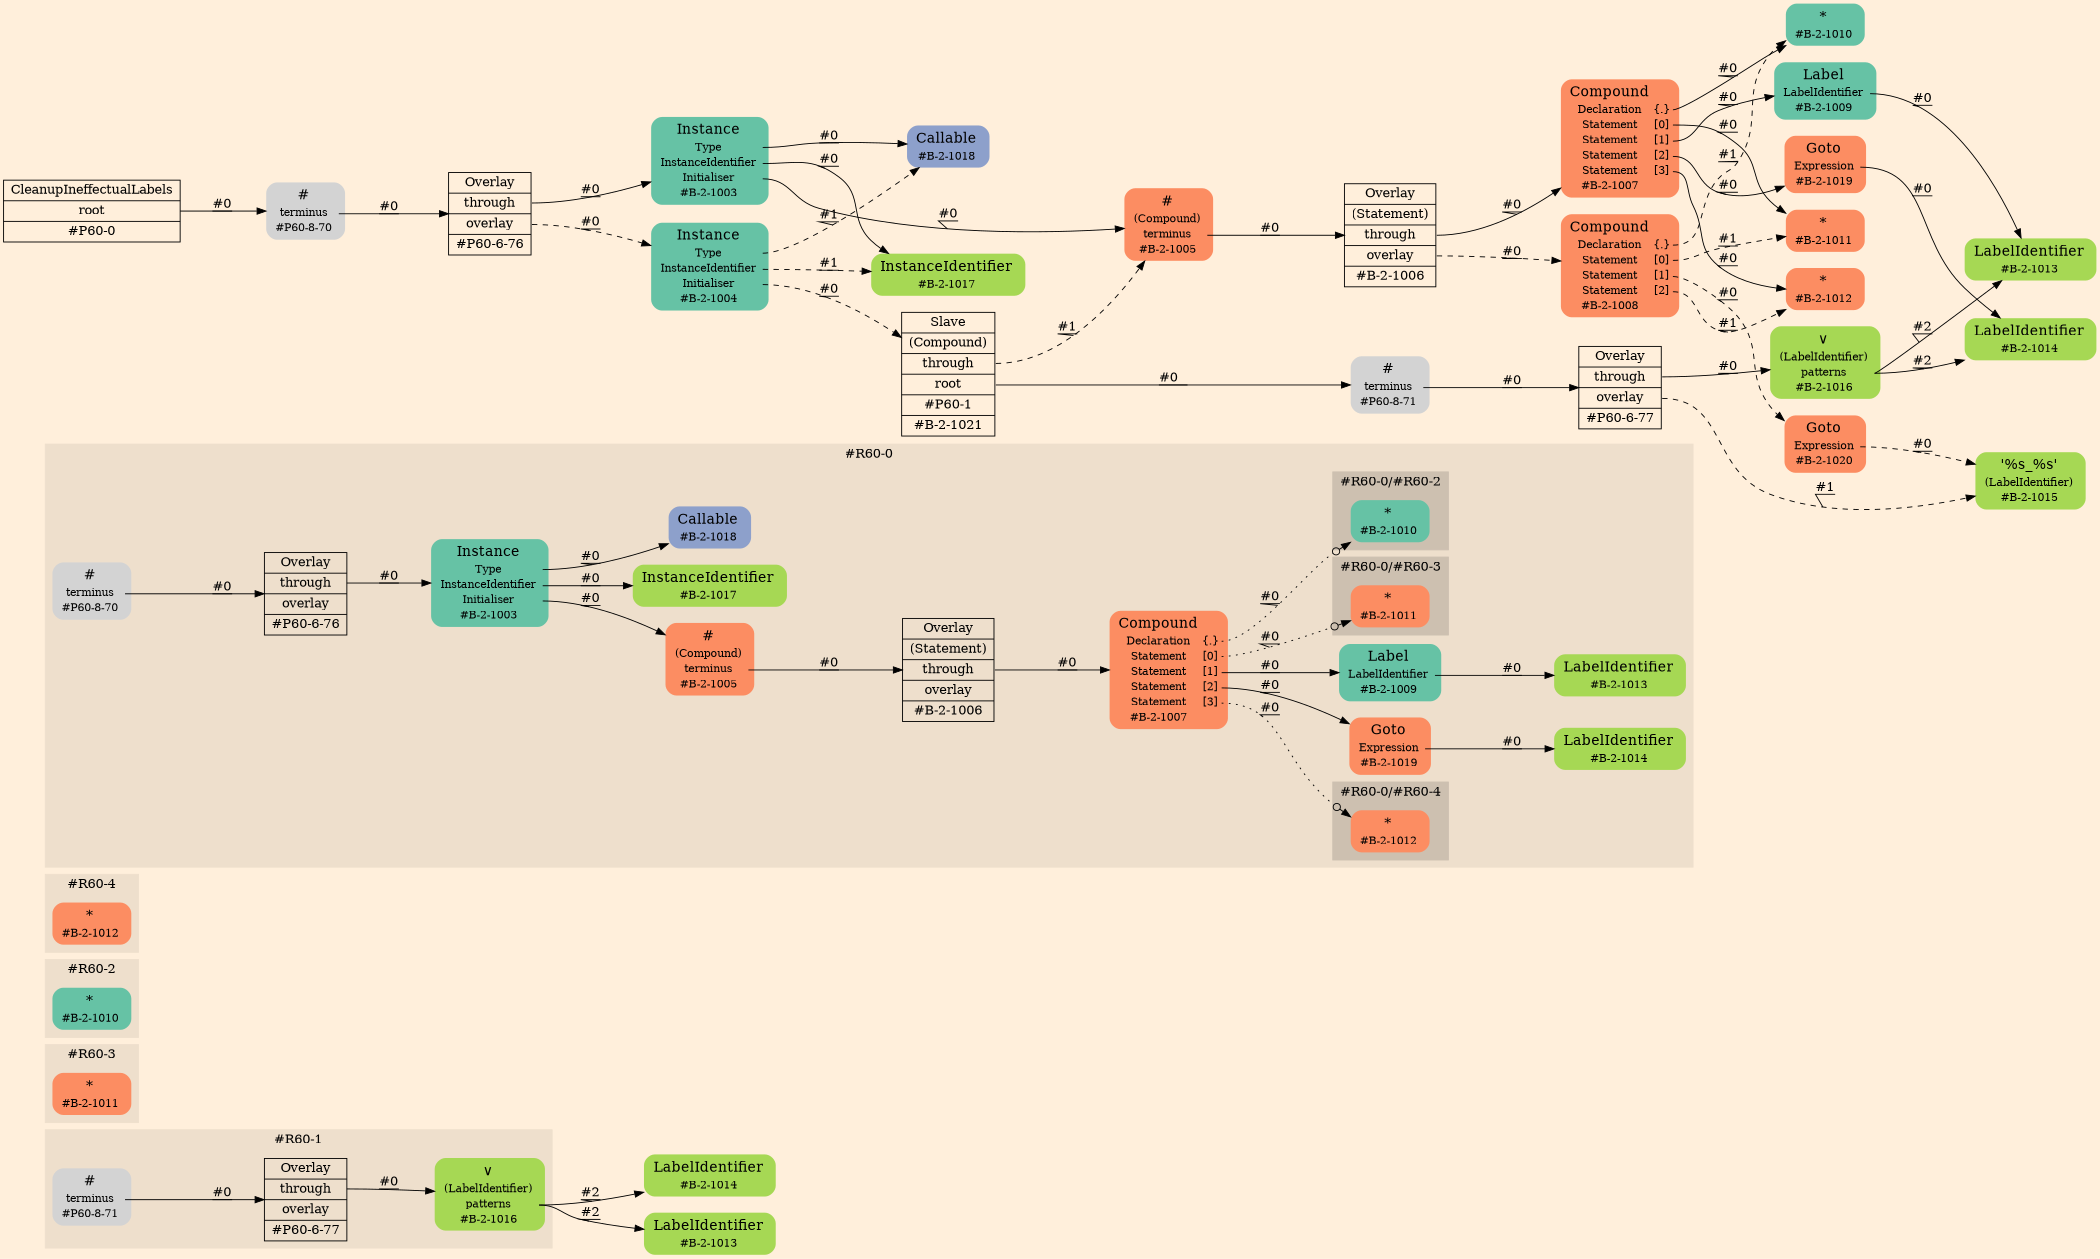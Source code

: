 digraph Inferno {
graph [
    rankdir = "LR"
    ranksep = 1.0
    size = "14,20"
    bgcolor = antiquewhite1
    color = black
    fontcolor = black
];
node [
];
// -------------------- figure #R60-1 --------------------
"#R60-1/#B-2-1014" [
    shape = "plaintext"
    fillcolor = "/set28/5"
    label = <<TABLE BORDER="0" CELLBORDER="0" CELLSPACING="0">
     <TR><TD><FONT POINT-SIZE="16.0">LabelIdentifier</FONT></TD><TD></TD></TR>
     <TR><TD>#B-2-1014</TD><TD PORT="port0"></TD></TR>
    </TABLE>>
    style = "rounded,filled"
    fontsize = "12"
];

"#R60-1/#B-2-1013" [
    shape = "plaintext"
    fillcolor = "/set28/5"
    label = <<TABLE BORDER="0" CELLBORDER="0" CELLSPACING="0">
     <TR><TD><FONT POINT-SIZE="16.0">LabelIdentifier</FONT></TD><TD></TD></TR>
     <TR><TD>#B-2-1013</TD><TD PORT="port0"></TD></TR>
    </TABLE>>
    style = "rounded,filled"
    fontsize = "12"
];

subgraph "cluster#R60-1" {
    label = "#R60-1"
    style = "filled"
    color = antiquewhite2
    "#R60-1/#P60-6-77" [
        shape = "record"
        fillcolor = antiquewhite2
        label = "<fixed> Overlay | <port0> through | <port1> overlay | <port2> #P60-6-77"
        style = "filled"
        fontsize = "14"
        color = black
        fontcolor = black
    ];
    
    "#R60-1/#B-2-1016" [
        shape = "plaintext"
        fillcolor = "/set28/5"
        label = <<TABLE BORDER="0" CELLBORDER="0" CELLSPACING="0">
         <TR><TD><FONT POINT-SIZE="16.0">∨</FONT></TD><TD></TD></TR>
         <TR><TD>(LabelIdentifier)</TD><TD PORT="port0"></TD></TR>
         <TR><TD>patterns</TD><TD PORT="port1"></TD></TR>
         <TR><TD>#B-2-1016</TD><TD PORT="port2"></TD></TR>
        </TABLE>>
        style = "rounded,filled"
        fontsize = "12"
    ];
    
    "#R60-1/#P60-8-71" [
        shape = "plaintext"
        label = <<TABLE BORDER="0" CELLBORDER="0" CELLSPACING="0">
         <TR><TD><FONT POINT-SIZE="16.0">#</FONT></TD><TD></TD></TR>
         <TR><TD>terminus</TD><TD PORT="port0"></TD></TR>
         <TR><TD>#P60-8-71</TD><TD PORT="port1"></TD></TR>
        </TABLE>>
        style = "rounded,filled"
        fontsize = "12"
    ];
    
}


// -------------------- figure #R60-3 --------------------
subgraph "cluster#R60-3" {
    label = "#R60-3"
    style = "filled"
    color = antiquewhite2
    "#R60-3/#B-2-1011" [
        shape = "plaintext"
        fillcolor = "/set28/2"
        label = <<TABLE BORDER="0" CELLBORDER="0" CELLSPACING="0">
         <TR><TD><FONT POINT-SIZE="16.0">*</FONT></TD><TD></TD></TR>
         <TR><TD>#B-2-1011</TD><TD PORT="port0"></TD></TR>
        </TABLE>>
        style = "rounded,filled"
        fontsize = "12"
    ];
    
}


// -------------------- figure #R60-2 --------------------
subgraph "cluster#R60-2" {
    label = "#R60-2"
    style = "filled"
    color = antiquewhite2
    "#R60-2/#B-2-1010" [
        shape = "plaintext"
        fillcolor = "/set28/1"
        label = <<TABLE BORDER="0" CELLBORDER="0" CELLSPACING="0">
         <TR><TD><FONT POINT-SIZE="16.0">*</FONT></TD><TD></TD></TR>
         <TR><TD>#B-2-1010</TD><TD PORT="port0"></TD></TR>
        </TABLE>>
        style = "rounded,filled"
        fontsize = "12"
    ];
    
}


// -------------------- figure #R60-4 --------------------
subgraph "cluster#R60-4" {
    label = "#R60-4"
    style = "filled"
    color = antiquewhite2
    "#R60-4/#B-2-1012" [
        shape = "plaintext"
        fillcolor = "/set28/2"
        label = <<TABLE BORDER="0" CELLBORDER="0" CELLSPACING="0">
         <TR><TD><FONT POINT-SIZE="16.0">*</FONT></TD><TD></TD></TR>
         <TR><TD>#B-2-1012</TD><TD PORT="port0"></TD></TR>
        </TABLE>>
        style = "rounded,filled"
        fontsize = "12"
    ];
    
}


// -------------------- figure #R60-0 --------------------
subgraph "cluster#R60-0" {
    label = "#R60-0"
    style = "filled"
    color = antiquewhite2
    "#R60-0/#B-2-1014" [
        shape = "plaintext"
        fillcolor = "/set28/5"
        label = <<TABLE BORDER="0" CELLBORDER="0" CELLSPACING="0">
         <TR><TD><FONT POINT-SIZE="16.0">LabelIdentifier</FONT></TD><TD></TD></TR>
         <TR><TD>#B-2-1014</TD><TD PORT="port0"></TD></TR>
        </TABLE>>
        style = "rounded,filled"
        fontsize = "12"
    ];
    
    "#R60-0/#P60-6-76" [
        shape = "record"
        fillcolor = antiquewhite2
        label = "<fixed> Overlay | <port0> through | <port1> overlay | <port2> #P60-6-76"
        style = "filled"
        fontsize = "14"
        color = black
        fontcolor = black
    ];
    
    "#R60-0/#B-2-1017" [
        shape = "plaintext"
        fillcolor = "/set28/5"
        label = <<TABLE BORDER="0" CELLBORDER="0" CELLSPACING="0">
         <TR><TD><FONT POINT-SIZE="16.0">InstanceIdentifier</FONT></TD><TD></TD></TR>
         <TR><TD>#B-2-1017</TD><TD PORT="port0"></TD></TR>
        </TABLE>>
        style = "rounded,filled"
        fontsize = "12"
    ];
    
    "#R60-0/#B-2-1007" [
        shape = "plaintext"
        fillcolor = "/set28/2"
        label = <<TABLE BORDER="0" CELLBORDER="0" CELLSPACING="0">
         <TR><TD><FONT POINT-SIZE="16.0">Compound</FONT></TD><TD></TD></TR>
         <TR><TD>Declaration</TD><TD PORT="port0">{.}</TD></TR>
         <TR><TD>Statement</TD><TD PORT="port1">[0]</TD></TR>
         <TR><TD>Statement</TD><TD PORT="port2">[1]</TD></TR>
         <TR><TD>Statement</TD><TD PORT="port3">[2]</TD></TR>
         <TR><TD>Statement</TD><TD PORT="port4">[3]</TD></TR>
         <TR><TD>#B-2-1007</TD><TD PORT="port5"></TD></TR>
        </TABLE>>
        style = "rounded,filled"
        fontsize = "12"
    ];
    
    "#R60-0/#P60-8-70" [
        shape = "plaintext"
        label = <<TABLE BORDER="0" CELLBORDER="0" CELLSPACING="0">
         <TR><TD><FONT POINT-SIZE="16.0">#</FONT></TD><TD></TD></TR>
         <TR><TD>terminus</TD><TD PORT="port0"></TD></TR>
         <TR><TD>#P60-8-70</TD><TD PORT="port1"></TD></TR>
        </TABLE>>
        style = "rounded,filled"
        fontsize = "12"
    ];
    
    "#R60-0/#B-2-1018" [
        shape = "plaintext"
        fillcolor = "/set28/3"
        label = <<TABLE BORDER="0" CELLBORDER="0" CELLSPACING="0">
         <TR><TD><FONT POINT-SIZE="16.0">Callable</FONT></TD><TD></TD></TR>
         <TR><TD>#B-2-1018</TD><TD PORT="port0"></TD></TR>
        </TABLE>>
        style = "rounded,filled"
        fontsize = "12"
    ];
    
    "#R60-0/#B-2-1003" [
        shape = "plaintext"
        fillcolor = "/set28/1"
        label = <<TABLE BORDER="0" CELLBORDER="0" CELLSPACING="0">
         <TR><TD><FONT POINT-SIZE="16.0">Instance</FONT></TD><TD></TD></TR>
         <TR><TD>Type</TD><TD PORT="port0"></TD></TR>
         <TR><TD>InstanceIdentifier</TD><TD PORT="port1"></TD></TR>
         <TR><TD>Initialiser</TD><TD PORT="port2"></TD></TR>
         <TR><TD>#B-2-1003</TD><TD PORT="port3"></TD></TR>
        </TABLE>>
        style = "rounded,filled"
        fontsize = "12"
    ];
    
    "#R60-0/#B-2-1005" [
        shape = "plaintext"
        fillcolor = "/set28/2"
        label = <<TABLE BORDER="0" CELLBORDER="0" CELLSPACING="0">
         <TR><TD><FONT POINT-SIZE="16.0">#</FONT></TD><TD></TD></TR>
         <TR><TD>(Compound)</TD><TD PORT="port0"></TD></TR>
         <TR><TD>terminus</TD><TD PORT="port1"></TD></TR>
         <TR><TD>#B-2-1005</TD><TD PORT="port2"></TD></TR>
        </TABLE>>
        style = "rounded,filled"
        fontsize = "12"
    ];
    
    "#R60-0/#B-2-1009" [
        shape = "plaintext"
        fillcolor = "/set28/1"
        label = <<TABLE BORDER="0" CELLBORDER="0" CELLSPACING="0">
         <TR><TD><FONT POINT-SIZE="16.0">Label</FONT></TD><TD></TD></TR>
         <TR><TD>LabelIdentifier</TD><TD PORT="port0"></TD></TR>
         <TR><TD>#B-2-1009</TD><TD PORT="port1"></TD></TR>
        </TABLE>>
        style = "rounded,filled"
        fontsize = "12"
    ];
    
    "#R60-0/#B-2-1013" [
        shape = "plaintext"
        fillcolor = "/set28/5"
        label = <<TABLE BORDER="0" CELLBORDER="0" CELLSPACING="0">
         <TR><TD><FONT POINT-SIZE="16.0">LabelIdentifier</FONT></TD><TD></TD></TR>
         <TR><TD>#B-2-1013</TD><TD PORT="port0"></TD></TR>
        </TABLE>>
        style = "rounded,filled"
        fontsize = "12"
    ];
    
    "#R60-0/#B-2-1019" [
        shape = "plaintext"
        fillcolor = "/set28/2"
        label = <<TABLE BORDER="0" CELLBORDER="0" CELLSPACING="0">
         <TR><TD><FONT POINT-SIZE="16.0">Goto</FONT></TD><TD></TD></TR>
         <TR><TD>Expression</TD><TD PORT="port0"></TD></TR>
         <TR><TD>#B-2-1019</TD><TD PORT="port1"></TD></TR>
        </TABLE>>
        style = "rounded,filled"
        fontsize = "12"
    ];
    
    "#R60-0/#B-2-1006" [
        shape = "record"
        fillcolor = antiquewhite2
        label = "<fixed> Overlay | <port0> (Statement) | <port1> through | <port2> overlay | <port3> #B-2-1006"
        style = "filled"
        fontsize = "14"
        color = black
        fontcolor = black
    ];
    
    subgraph "cluster#R60-0/#R60-4" {
        label = "#R60-0/#R60-4"
        style = "filled"
        color = antiquewhite3
        "#R60-0/#0/#B-2-1012" [
            shape = "plaintext"
            fillcolor = "/set28/2"
            label = <<TABLE BORDER="0" CELLBORDER="0" CELLSPACING="0">
             <TR><TD><FONT POINT-SIZE="16.0">*</FONT></TD><TD></TD></TR>
             <TR><TD>#B-2-1012</TD><TD PORT="port0"></TD></TR>
            </TABLE>>
            style = "rounded,filled"
            fontsize = "12"
        ];
        
    }
    
    subgraph "cluster#R60-0/#R60-2" {
        label = "#R60-0/#R60-2"
        style = "filled"
        color = antiquewhite3
        "#R60-0/#0/#B-2-1010" [
            shape = "plaintext"
            fillcolor = "/set28/1"
            label = <<TABLE BORDER="0" CELLBORDER="0" CELLSPACING="0">
             <TR><TD><FONT POINT-SIZE="16.0">*</FONT></TD><TD></TD></TR>
             <TR><TD>#B-2-1010</TD><TD PORT="port0"></TD></TR>
            </TABLE>>
            style = "rounded,filled"
            fontsize = "12"
        ];
        
    }
    
    subgraph "cluster#R60-0/#R60-3" {
        label = "#R60-0/#R60-3"
        style = "filled"
        color = antiquewhite3
        "#R60-0/#0/#B-2-1011" [
            shape = "plaintext"
            fillcolor = "/set28/2"
            label = <<TABLE BORDER="0" CELLBORDER="0" CELLSPACING="0">
             <TR><TD><FONT POINT-SIZE="16.0">*</FONT></TD><TD></TD></TR>
             <TR><TD>#B-2-1011</TD><TD PORT="port0"></TD></TR>
            </TABLE>>
            style = "rounded,filled"
            fontsize = "12"
        ];
        
    }
    
}


// -------------------- transformation figure --------------------
"CR#P60-0" [
    shape = "record"
    fillcolor = antiquewhite1
    label = "<fixed> CleanupIneffectualLabels | <port0> root | <port1> #P60-0"
    style = "filled"
    fontsize = "14"
    color = black
    fontcolor = black
];

"#P60-8-70" [
    shape = "plaintext"
    label = <<TABLE BORDER="0" CELLBORDER="0" CELLSPACING="0">
     <TR><TD><FONT POINT-SIZE="16.0">#</FONT></TD><TD></TD></TR>
     <TR><TD>terminus</TD><TD PORT="port0"></TD></TR>
     <TR><TD>#P60-8-70</TD><TD PORT="port1"></TD></TR>
    </TABLE>>
    style = "rounded,filled"
    fontsize = "12"
];

"#P60-6-76" [
    shape = "record"
    fillcolor = antiquewhite1
    label = "<fixed> Overlay | <port0> through | <port1> overlay | <port2> #P60-6-76"
    style = "filled"
    fontsize = "14"
    color = black
    fontcolor = black
];

"#B-2-1003" [
    shape = "plaintext"
    fillcolor = "/set28/1"
    label = <<TABLE BORDER="0" CELLBORDER="0" CELLSPACING="0">
     <TR><TD><FONT POINT-SIZE="16.0">Instance</FONT></TD><TD></TD></TR>
     <TR><TD>Type</TD><TD PORT="port0"></TD></TR>
     <TR><TD>InstanceIdentifier</TD><TD PORT="port1"></TD></TR>
     <TR><TD>Initialiser</TD><TD PORT="port2"></TD></TR>
     <TR><TD>#B-2-1003</TD><TD PORT="port3"></TD></TR>
    </TABLE>>
    style = "rounded,filled"
    fontsize = "12"
];

"#B-2-1018" [
    shape = "plaintext"
    fillcolor = "/set28/3"
    label = <<TABLE BORDER="0" CELLBORDER="0" CELLSPACING="0">
     <TR><TD><FONT POINT-SIZE="16.0">Callable</FONT></TD><TD></TD></TR>
     <TR><TD>#B-2-1018</TD><TD PORT="port0"></TD></TR>
    </TABLE>>
    style = "rounded,filled"
    fontsize = "12"
];

"#B-2-1017" [
    shape = "plaintext"
    fillcolor = "/set28/5"
    label = <<TABLE BORDER="0" CELLBORDER="0" CELLSPACING="0">
     <TR><TD><FONT POINT-SIZE="16.0">InstanceIdentifier</FONT></TD><TD></TD></TR>
     <TR><TD>#B-2-1017</TD><TD PORT="port0"></TD></TR>
    </TABLE>>
    style = "rounded,filled"
    fontsize = "12"
];

"#B-2-1005" [
    shape = "plaintext"
    fillcolor = "/set28/2"
    label = <<TABLE BORDER="0" CELLBORDER="0" CELLSPACING="0">
     <TR><TD><FONT POINT-SIZE="16.0">#</FONT></TD><TD></TD></TR>
     <TR><TD>(Compound)</TD><TD PORT="port0"></TD></TR>
     <TR><TD>terminus</TD><TD PORT="port1"></TD></TR>
     <TR><TD>#B-2-1005</TD><TD PORT="port2"></TD></TR>
    </TABLE>>
    style = "rounded,filled"
    fontsize = "12"
];

"#B-2-1006" [
    shape = "record"
    fillcolor = antiquewhite1
    label = "<fixed> Overlay | <port0> (Statement) | <port1> through | <port2> overlay | <port3> #B-2-1006"
    style = "filled"
    fontsize = "14"
    color = black
    fontcolor = black
];

"#B-2-1007" [
    shape = "plaintext"
    fillcolor = "/set28/2"
    label = <<TABLE BORDER="0" CELLBORDER="0" CELLSPACING="0">
     <TR><TD><FONT POINT-SIZE="16.0">Compound</FONT></TD><TD></TD></TR>
     <TR><TD>Declaration</TD><TD PORT="port0">{.}</TD></TR>
     <TR><TD>Statement</TD><TD PORT="port1">[0]</TD></TR>
     <TR><TD>Statement</TD><TD PORT="port2">[1]</TD></TR>
     <TR><TD>Statement</TD><TD PORT="port3">[2]</TD></TR>
     <TR><TD>Statement</TD><TD PORT="port4">[3]</TD></TR>
     <TR><TD>#B-2-1007</TD><TD PORT="port5"></TD></TR>
    </TABLE>>
    style = "rounded,filled"
    fontsize = "12"
];

"#B-2-1010" [
    shape = "plaintext"
    fillcolor = "/set28/1"
    label = <<TABLE BORDER="0" CELLBORDER="0" CELLSPACING="0">
     <TR><TD><FONT POINT-SIZE="16.0">*</FONT></TD><TD></TD></TR>
     <TR><TD>#B-2-1010</TD><TD PORT="port0"></TD></TR>
    </TABLE>>
    style = "rounded,filled"
    fontsize = "12"
];

"#B-2-1011" [
    shape = "plaintext"
    fillcolor = "/set28/2"
    label = <<TABLE BORDER="0" CELLBORDER="0" CELLSPACING="0">
     <TR><TD><FONT POINT-SIZE="16.0">*</FONT></TD><TD></TD></TR>
     <TR><TD>#B-2-1011</TD><TD PORT="port0"></TD></TR>
    </TABLE>>
    style = "rounded,filled"
    fontsize = "12"
];

"#B-2-1009" [
    shape = "plaintext"
    fillcolor = "/set28/1"
    label = <<TABLE BORDER="0" CELLBORDER="0" CELLSPACING="0">
     <TR><TD><FONT POINT-SIZE="16.0">Label</FONT></TD><TD></TD></TR>
     <TR><TD>LabelIdentifier</TD><TD PORT="port0"></TD></TR>
     <TR><TD>#B-2-1009</TD><TD PORT="port1"></TD></TR>
    </TABLE>>
    style = "rounded,filled"
    fontsize = "12"
];

"#B-2-1013" [
    shape = "plaintext"
    fillcolor = "/set28/5"
    label = <<TABLE BORDER="0" CELLBORDER="0" CELLSPACING="0">
     <TR><TD><FONT POINT-SIZE="16.0">LabelIdentifier</FONT></TD><TD></TD></TR>
     <TR><TD>#B-2-1013</TD><TD PORT="port0"></TD></TR>
    </TABLE>>
    style = "rounded,filled"
    fontsize = "12"
];

"#B-2-1019" [
    shape = "plaintext"
    fillcolor = "/set28/2"
    label = <<TABLE BORDER="0" CELLBORDER="0" CELLSPACING="0">
     <TR><TD><FONT POINT-SIZE="16.0">Goto</FONT></TD><TD></TD></TR>
     <TR><TD>Expression</TD><TD PORT="port0"></TD></TR>
     <TR><TD>#B-2-1019</TD><TD PORT="port1"></TD></TR>
    </TABLE>>
    style = "rounded,filled"
    fontsize = "12"
];

"#B-2-1014" [
    shape = "plaintext"
    fillcolor = "/set28/5"
    label = <<TABLE BORDER="0" CELLBORDER="0" CELLSPACING="0">
     <TR><TD><FONT POINT-SIZE="16.0">LabelIdentifier</FONT></TD><TD></TD></TR>
     <TR><TD>#B-2-1014</TD><TD PORT="port0"></TD></TR>
    </TABLE>>
    style = "rounded,filled"
    fontsize = "12"
];

"#B-2-1012" [
    shape = "plaintext"
    fillcolor = "/set28/2"
    label = <<TABLE BORDER="0" CELLBORDER="0" CELLSPACING="0">
     <TR><TD><FONT POINT-SIZE="16.0">*</FONT></TD><TD></TD></TR>
     <TR><TD>#B-2-1012</TD><TD PORT="port0"></TD></TR>
    </TABLE>>
    style = "rounded,filled"
    fontsize = "12"
];

"#B-2-1008" [
    shape = "plaintext"
    fillcolor = "/set28/2"
    label = <<TABLE BORDER="0" CELLBORDER="0" CELLSPACING="0">
     <TR><TD><FONT POINT-SIZE="16.0">Compound</FONT></TD><TD></TD></TR>
     <TR><TD>Declaration</TD><TD PORT="port0">{.}</TD></TR>
     <TR><TD>Statement</TD><TD PORT="port1">[0]</TD></TR>
     <TR><TD>Statement</TD><TD PORT="port2">[1]</TD></TR>
     <TR><TD>Statement</TD><TD PORT="port3">[2]</TD></TR>
     <TR><TD>#B-2-1008</TD><TD PORT="port4"></TD></TR>
    </TABLE>>
    style = "rounded,filled"
    fontsize = "12"
];

"#B-2-1020" [
    shape = "plaintext"
    fillcolor = "/set28/2"
    label = <<TABLE BORDER="0" CELLBORDER="0" CELLSPACING="0">
     <TR><TD><FONT POINT-SIZE="16.0">Goto</FONT></TD><TD></TD></TR>
     <TR><TD>Expression</TD><TD PORT="port0"></TD></TR>
     <TR><TD>#B-2-1020</TD><TD PORT="port1"></TD></TR>
    </TABLE>>
    style = "rounded,filled"
    fontsize = "12"
];

"#B-2-1015" [
    shape = "plaintext"
    fillcolor = "/set28/5"
    label = <<TABLE BORDER="0" CELLBORDER="0" CELLSPACING="0">
     <TR><TD><FONT POINT-SIZE="16.0">'%s_%s'</FONT></TD><TD></TD></TR>
     <TR><TD>(LabelIdentifier)</TD><TD PORT="port0"></TD></TR>
     <TR><TD>#B-2-1015</TD><TD PORT="port1"></TD></TR>
    </TABLE>>
    style = "rounded,filled"
    fontsize = "12"
];

"#B-2-1004" [
    shape = "plaintext"
    fillcolor = "/set28/1"
    label = <<TABLE BORDER="0" CELLBORDER="0" CELLSPACING="0">
     <TR><TD><FONT POINT-SIZE="16.0">Instance</FONT></TD><TD></TD></TR>
     <TR><TD>Type</TD><TD PORT="port0"></TD></TR>
     <TR><TD>InstanceIdentifier</TD><TD PORT="port1"></TD></TR>
     <TR><TD>Initialiser</TD><TD PORT="port2"></TD></TR>
     <TR><TD>#B-2-1004</TD><TD PORT="port3"></TD></TR>
    </TABLE>>
    style = "rounded,filled"
    fontsize = "12"
];

"#B-2-1021" [
    shape = "record"
    fillcolor = antiquewhite1
    label = "<fixed> Slave | <port0> (Compound) | <port1> through | <port2> root | <port3> #P60-1 | <port4> #B-2-1021"
    style = "filled"
    fontsize = "14"
    color = black
    fontcolor = black
];

"#P60-8-71" [
    shape = "plaintext"
    label = <<TABLE BORDER="0" CELLBORDER="0" CELLSPACING="0">
     <TR><TD><FONT POINT-SIZE="16.0">#</FONT></TD><TD></TD></TR>
     <TR><TD>terminus</TD><TD PORT="port0"></TD></TR>
     <TR><TD>#P60-8-71</TD><TD PORT="port1"></TD></TR>
    </TABLE>>
    style = "rounded,filled"
    fontsize = "12"
];

"#P60-6-77" [
    shape = "record"
    fillcolor = antiquewhite1
    label = "<fixed> Overlay | <port0> through | <port1> overlay | <port2> #P60-6-77"
    style = "filled"
    fontsize = "14"
    color = black
    fontcolor = black
];

"#B-2-1016" [
    shape = "plaintext"
    fillcolor = "/set28/5"
    label = <<TABLE BORDER="0" CELLBORDER="0" CELLSPACING="0">
     <TR><TD><FONT POINT-SIZE="16.0">∨</FONT></TD><TD></TD></TR>
     <TR><TD>(LabelIdentifier)</TD><TD PORT="port0"></TD></TR>
     <TR><TD>patterns</TD><TD PORT="port1"></TD></TR>
     <TR><TD>#B-2-1016</TD><TD PORT="port2"></TD></TR>
    </TABLE>>
    style = "rounded,filled"
    fontsize = "12"
];



// -------------------- links --------------------
// links for block CR#P60-0
"CR#P60-0":port0 -> "#P60-8-70" [
    style="solid"
    label = "#0"
    decorate = true
    color = black
    fontcolor = black
];

// links for block #P60-8-70
"#P60-8-70":port0 -> "#P60-6-76" [
    style="solid"
    label = "#0"
    decorate = true
    color = black
    fontcolor = black
];

// links for block #P60-6-76
"#P60-6-76":port0 -> "#B-2-1003" [
    style="solid"
    label = "#0"
    decorate = true
    color = black
    fontcolor = black
];

"#P60-6-76":port1 -> "#B-2-1004" [
    style="dashed"
    label = "#0"
    decorate = true
    color = black
    fontcolor = black
];

// links for block #B-2-1003
"#B-2-1003":port0 -> "#B-2-1018" [
    style="solid"
    label = "#0"
    decorate = true
    color = black
    fontcolor = black
];

"#B-2-1003":port1 -> "#B-2-1017" [
    style="solid"
    label = "#0"
    decorate = true
    color = black
    fontcolor = black
];

"#B-2-1003":port2 -> "#B-2-1005" [
    style="solid"
    label = "#0"
    decorate = true
    color = black
    fontcolor = black
];

// links for block #B-2-1018
// links for block #B-2-1017
// links for block #B-2-1005
"#B-2-1005":port1 -> "#B-2-1006" [
    style="solid"
    label = "#0"
    decorate = true
    color = black
    fontcolor = black
];

// links for block #B-2-1006
"#B-2-1006":port1 -> "#B-2-1007" [
    style="solid"
    label = "#0"
    decorate = true
    color = black
    fontcolor = black
];

"#B-2-1006":port2 -> "#B-2-1008" [
    style="dashed"
    label = "#0"
    decorate = true
    color = black
    fontcolor = black
];

// links for block #B-2-1007
"#B-2-1007":port0 -> "#B-2-1010" [
    style="solid"
    label = "#0"
    decorate = true
    color = black
    fontcolor = black
];

"#B-2-1007":port1 -> "#B-2-1011" [
    style="solid"
    label = "#0"
    decorate = true
    color = black
    fontcolor = black
];

"#B-2-1007":port2 -> "#B-2-1009" [
    style="solid"
    label = "#0"
    decorate = true
    color = black
    fontcolor = black
];

"#B-2-1007":port3 -> "#B-2-1019" [
    style="solid"
    label = "#0"
    decorate = true
    color = black
    fontcolor = black
];

"#B-2-1007":port4 -> "#B-2-1012" [
    style="solid"
    label = "#0"
    decorate = true
    color = black
    fontcolor = black
];

// links for block #B-2-1010
// links for block #B-2-1011
// links for block #B-2-1009
"#B-2-1009":port0 -> "#B-2-1013" [
    style="solid"
    label = "#0"
    decorate = true
    color = black
    fontcolor = black
];

// links for block #B-2-1013
// links for block #B-2-1019
"#B-2-1019":port0 -> "#B-2-1014" [
    style="solid"
    label = "#0"
    decorate = true
    color = black
    fontcolor = black
];

// links for block #B-2-1014
// links for block #B-2-1012
// links for block #B-2-1008
"#B-2-1008":port0 -> "#B-2-1010" [
    style="dashed"
    label = "#1"
    decorate = true
    color = black
    fontcolor = black
];

"#B-2-1008":port1 -> "#B-2-1011" [
    style="dashed"
    label = "#1"
    decorate = true
    color = black
    fontcolor = black
];

"#B-2-1008":port2 -> "#B-2-1020" [
    style="dashed"
    label = "#0"
    decorate = true
    color = black
    fontcolor = black
];

"#B-2-1008":port3 -> "#B-2-1012" [
    style="dashed"
    label = "#1"
    decorate = true
    color = black
    fontcolor = black
];

// links for block #B-2-1020
"#B-2-1020":port0 -> "#B-2-1015" [
    style="dashed"
    label = "#0"
    decorate = true
    color = black
    fontcolor = black
];

// links for block #B-2-1015
// links for block #B-2-1004
"#B-2-1004":port0 -> "#B-2-1018" [
    style="dashed"
    label = "#1"
    decorate = true
    color = black
    fontcolor = black
];

"#B-2-1004":port1 -> "#B-2-1017" [
    style="dashed"
    label = "#1"
    decorate = true
    color = black
    fontcolor = black
];

"#B-2-1004":port2 -> "#B-2-1021" [
    style="dashed"
    label = "#0"
    decorate = true
    color = black
    fontcolor = black
];

// links for block #B-2-1021
"#B-2-1021":port1 -> "#B-2-1005" [
    style="dashed"
    label = "#1"
    decorate = true
    color = black
    fontcolor = black
];

"#B-2-1021":port2 -> "#P60-8-71" [
    style="solid"
    label = "#0"
    decorate = true
    color = black
    fontcolor = black
];

// links for block #P60-8-71
"#P60-8-71":port0 -> "#P60-6-77" [
    style="solid"
    label = "#0"
    decorate = true
    color = black
    fontcolor = black
];

// links for block #P60-6-77
"#P60-6-77":port0 -> "#B-2-1016" [
    style="solid"
    label = "#0"
    decorate = true
    color = black
    fontcolor = black
];

"#P60-6-77":port1 -> "#B-2-1015" [
    style="dashed"
    label = "#1"
    decorate = true
    color = black
    fontcolor = black
];

// links for block #B-2-1016
"#B-2-1016":port1 -> "#B-2-1013" [
    style="solid"
    label = "#2"
    decorate = true
    color = black
    fontcolor = black
];

"#B-2-1016":port1 -> "#B-2-1014" [
    style="solid"
    label = "#2"
    decorate = true
    color = black
    fontcolor = black
];

// links for block #R60-0/#B-2-1014
// links for block #R60-0/#P60-6-76
"#R60-0/#P60-6-76":port0 -> "#R60-0/#B-2-1003" [
    style="solid"
    label = "#0"
    decorate = true
    color = black
    fontcolor = black
];

// links for block #R60-0/#B-2-1017
// links for block #R60-0/#B-2-1007
"#R60-0/#B-2-1007":port0 -> "#R60-0/#0/#B-2-1010" [
    style="dotted"
    arrowhead="normalnoneodot"
    label = "#0"
    decorate = true
    color = black
    fontcolor = black
];

"#R60-0/#B-2-1007":port1 -> "#R60-0/#0/#B-2-1011" [
    style="dotted"
    arrowhead="normalnoneodot"
    label = "#0"
    decorate = true
    color = black
    fontcolor = black
];

"#R60-0/#B-2-1007":port2 -> "#R60-0/#B-2-1009" [
    style="solid"
    label = "#0"
    decorate = true
    color = black
    fontcolor = black
];

"#R60-0/#B-2-1007":port3 -> "#R60-0/#B-2-1019" [
    style="solid"
    label = "#0"
    decorate = true
    color = black
    fontcolor = black
];

"#R60-0/#B-2-1007":port4 -> "#R60-0/#0/#B-2-1012" [
    style="dotted"
    arrowhead="normalnoneodot"
    label = "#0"
    decorate = true
    color = black
    fontcolor = black
];

// links for block #R60-0/#P60-8-70
"#R60-0/#P60-8-70":port0 -> "#R60-0/#P60-6-76" [
    style="solid"
    label = "#0"
    decorate = true
    color = black
    fontcolor = black
];

// links for block #R60-0/#B-2-1018
// links for block #R60-0/#B-2-1003
"#R60-0/#B-2-1003":port0 -> "#R60-0/#B-2-1018" [
    style="solid"
    label = "#0"
    decorate = true
    color = black
    fontcolor = black
];

"#R60-0/#B-2-1003":port1 -> "#R60-0/#B-2-1017" [
    style="solid"
    label = "#0"
    decorate = true
    color = black
    fontcolor = black
];

"#R60-0/#B-2-1003":port2 -> "#R60-0/#B-2-1005" [
    style="solid"
    label = "#0"
    decorate = true
    color = black
    fontcolor = black
];

// links for block #R60-0/#B-2-1005
"#R60-0/#B-2-1005":port1 -> "#R60-0/#B-2-1006" [
    style="solid"
    label = "#0"
    decorate = true
    color = black
    fontcolor = black
];

// links for block #R60-0/#B-2-1009
"#R60-0/#B-2-1009":port0 -> "#R60-0/#B-2-1013" [
    style="solid"
    label = "#0"
    decorate = true
    color = black
    fontcolor = black
];

// links for block #R60-0/#B-2-1013
// links for block #R60-0/#B-2-1019
"#R60-0/#B-2-1019":port0 -> "#R60-0/#B-2-1014" [
    style="solid"
    label = "#0"
    decorate = true
    color = black
    fontcolor = black
];

// links for block #R60-0/#B-2-1006
"#R60-0/#B-2-1006":port1 -> "#R60-0/#B-2-1007" [
    style="solid"
    label = "#0"
    decorate = true
    color = black
    fontcolor = black
];

// links for block #R60-0/#0/#B-2-1012
// links for block #R60-0/#0/#B-2-1010
// links for block #R60-0/#0/#B-2-1011
// links for block #R60-4/#B-2-1012
// links for block #R60-2/#B-2-1010
// links for block #R60-3/#B-2-1011
// links for block #R60-1/#B-2-1014
// links for block #R60-1/#B-2-1013
// links for block #R60-1/#P60-6-77
"#R60-1/#P60-6-77":port0 -> "#R60-1/#B-2-1016" [
    style="solid"
    label = "#0"
    decorate = true
    color = black
    fontcolor = black
];

// links for block #R60-1/#B-2-1016
"#R60-1/#B-2-1016":port1 -> "#R60-1/#B-2-1013" [
    style="solid"
    label = "#2"
    decorate = true
    color = black
    fontcolor = black
];

"#R60-1/#B-2-1016":port1 -> "#R60-1/#B-2-1014" [
    style="solid"
    label = "#2"
    decorate = true
    color = black
    fontcolor = black
];

// links for block #R60-1/#P60-8-71
"#R60-1/#P60-8-71":port0 -> "#R60-1/#P60-6-77" [
    style="solid"
    label = "#0"
    decorate = true
    color = black
    fontcolor = black
];

}
